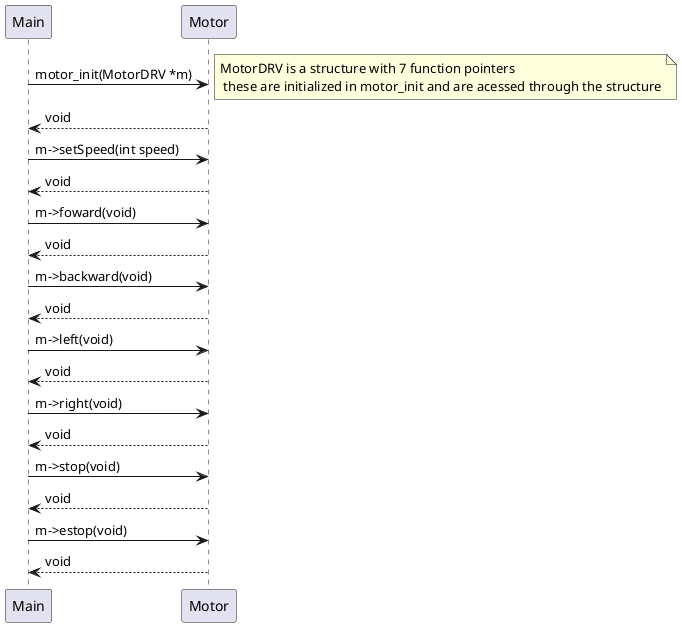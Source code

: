 @startuml

Main -> Motor: motor_init(MotorDRV *m)
note right : MotorDRV is a structure with 7 function pointers\n these are initialized in motor_init and are acessed through the structure

Motor --> Main : void

Main -> Motor: m->setSpeed(int speed)
Motor --> Main : void

Main -> Motor: m->foward(void)
Motor --> Main : void
Main -> Motor: m->backward(void)
Motor --> Main : void

Main -> Motor: m->left(void)
Motor --> Main : void

Main -> Motor: m->right(void)
Motor --> Main : void

Main -> Motor: m->stop(void)
Motor --> Main : void

Main -> Motor: m->estop(void)
Motor --> Main : void



@enduml
